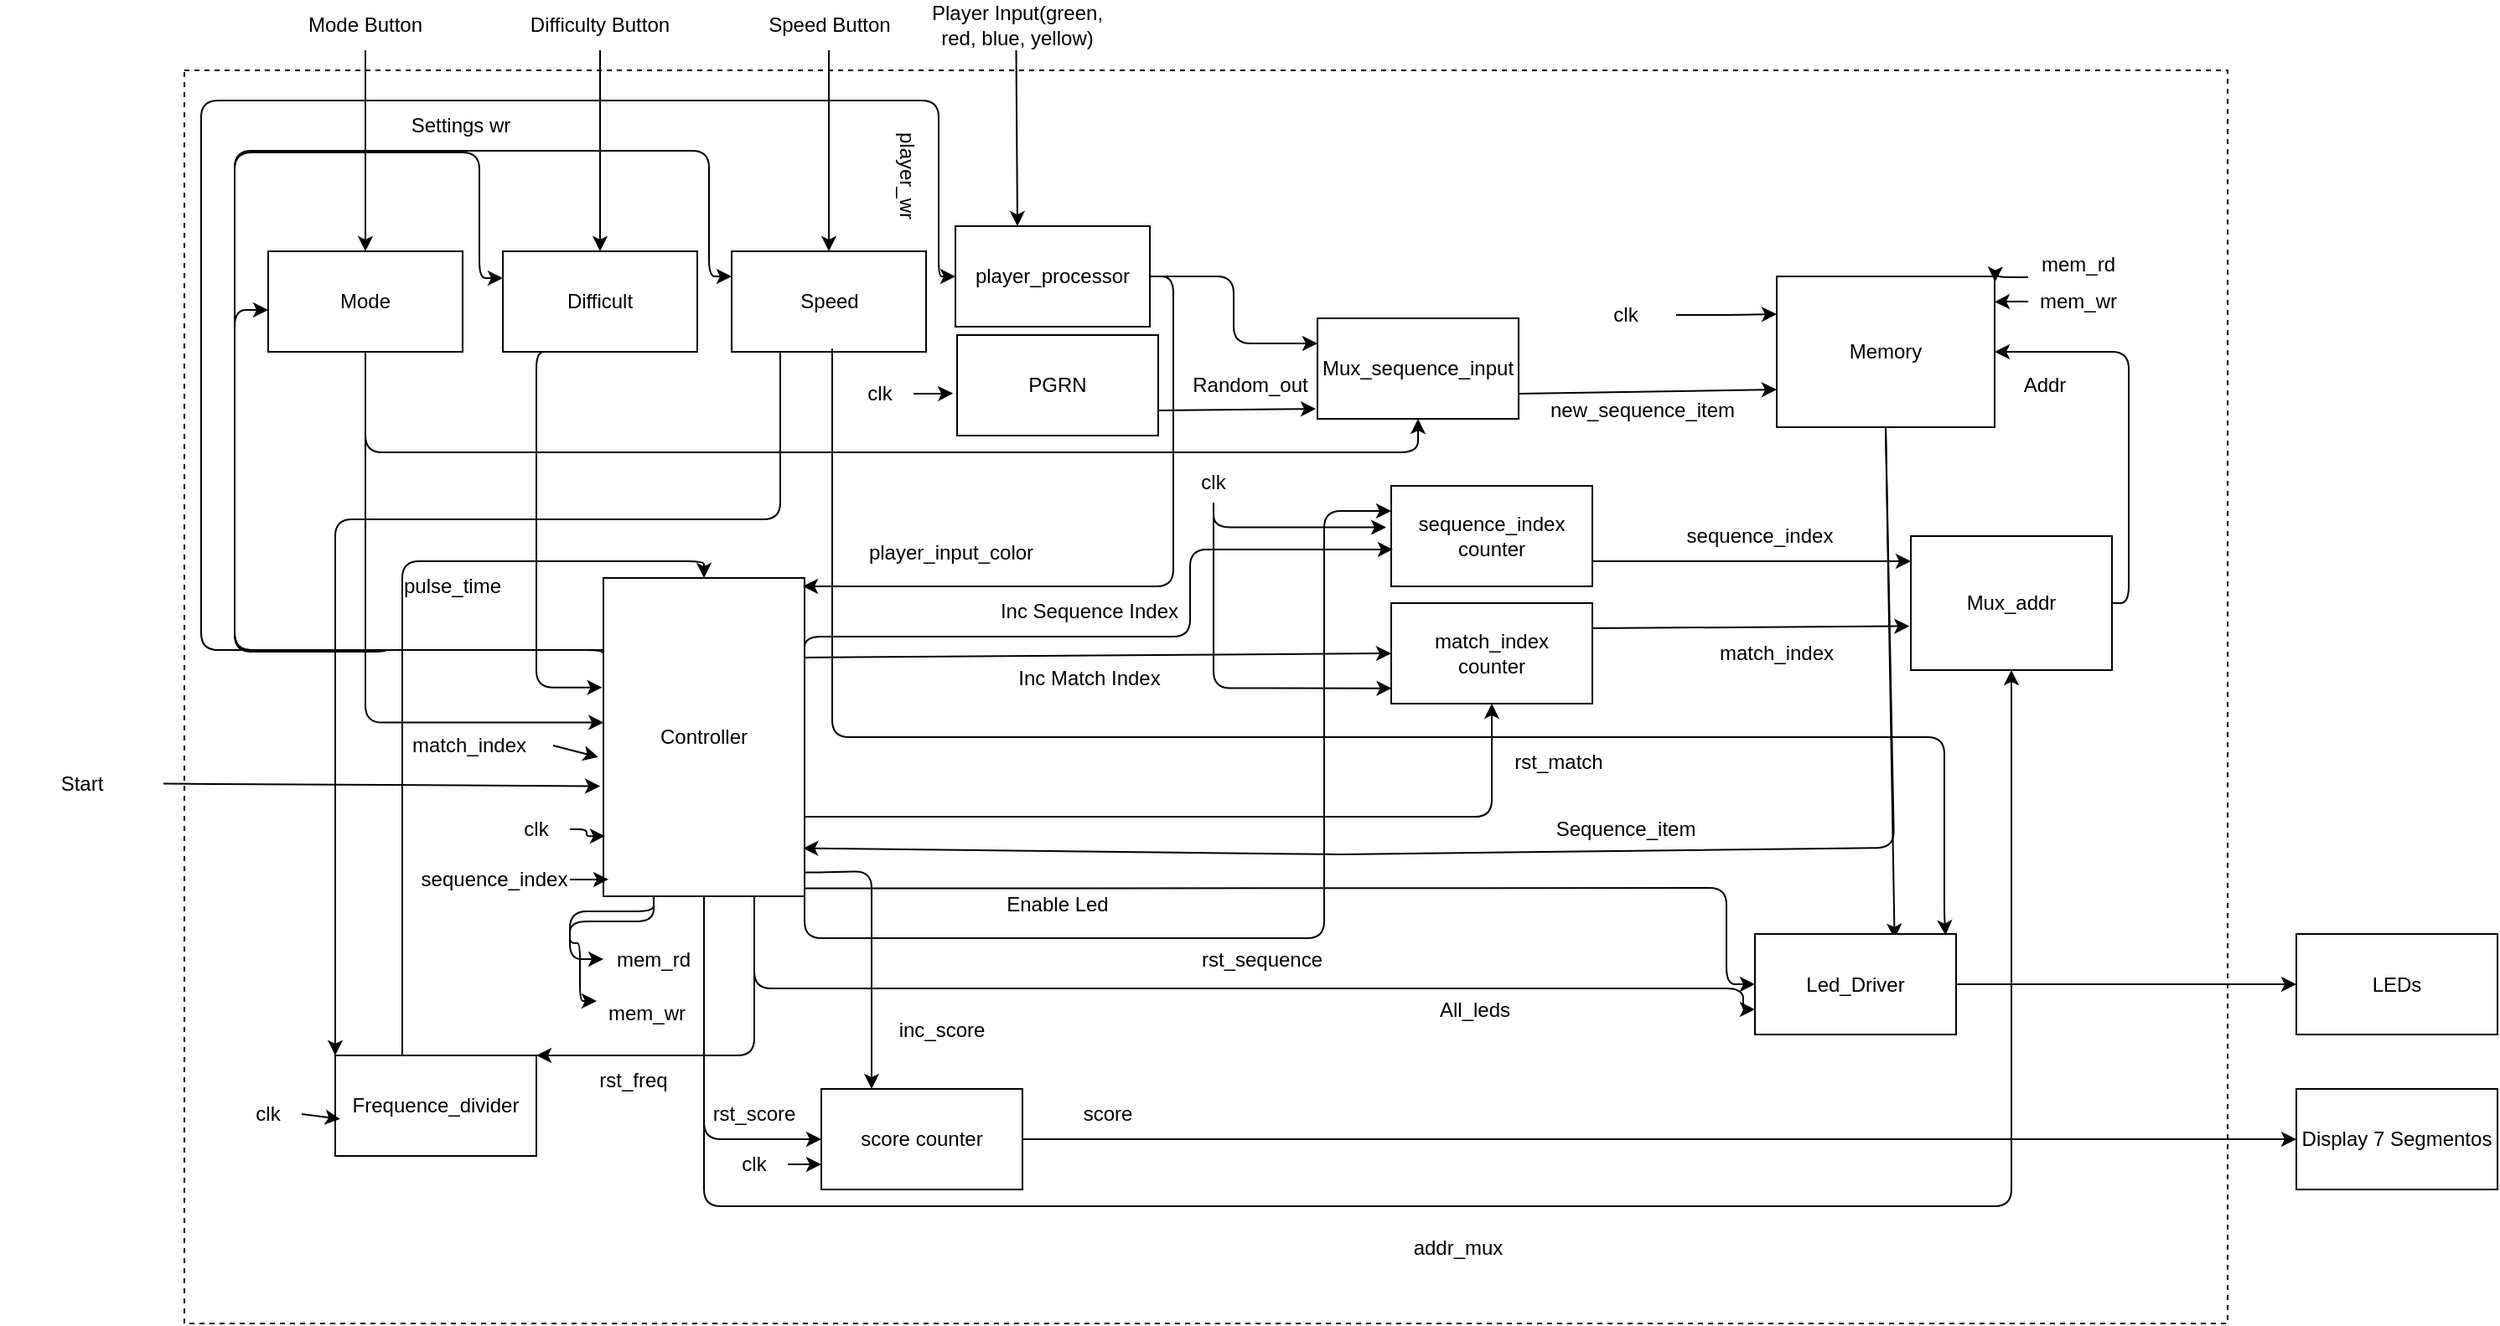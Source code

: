 <mxfile>
    <diagram id="1YeAkvaOezaJm31vY79s" name="Page-1">
        <mxGraphModel dx="2439" dy="1821" grid="1" gridSize="10" guides="1" tooltips="1" connect="1" arrows="1" fold="1" page="1" pageScale="1" pageWidth="827" pageHeight="1169" math="0" shadow="0">
            <root>
                <mxCell id="0"/>
                <mxCell id="1" parent="0"/>
                <mxCell id="105" value="" style="whiteSpace=wrap;html=1;dashed=1;" parent="1" vertex="1">
                    <mxGeometry x="-230" y="-68" width="1219" height="748" as="geometry"/>
                </mxCell>
                <mxCell id="2" value="PGRN" style="whiteSpace=wrap;html=1;" parent="1" vertex="1">
                    <mxGeometry x="231" y="90" width="120" height="60" as="geometry"/>
                </mxCell>
                <mxCell id="90" style="edgeStyle=orthogonalEdgeStyle;html=1;exitX=0.25;exitY=1;exitDx=0;exitDy=0;entryX=0;entryY=0.25;entryDx=0;entryDy=0;" parent="1" source="3" target="88" edge="1">
                    <mxGeometry relative="1" as="geometry">
                        <Array as="points">
                            <mxPoint x="50" y="440"/>
                            <mxPoint y="440"/>
                            <mxPoint y="453"/>
                            <mxPoint x="6" y="453"/>
                            <mxPoint x="6" y="488"/>
                        </Array>
                    </mxGeometry>
                </mxCell>
                <mxCell id="91" style="edgeStyle=orthogonalEdgeStyle;html=1;exitX=0.25;exitY=1;exitDx=0;exitDy=0;entryX=0;entryY=0.5;entryDx=0;entryDy=0;" parent="1" target="89" edge="1">
                    <mxGeometry relative="1" as="geometry">
                        <mxPoint x="40" y="420" as="sourcePoint"/>
                        <mxPoint x="30.0" y="447.5" as="targetPoint"/>
                        <Array as="points">
                            <mxPoint x="50" y="420"/>
                            <mxPoint x="50" y="434"/>
                            <mxPoint y="434"/>
                            <mxPoint y="463"/>
                        </Array>
                    </mxGeometry>
                </mxCell>
                <mxCell id="156" style="edgeStyle=orthogonalEdgeStyle;html=1;exitX=0.973;exitY=0.975;exitDx=0;exitDy=0;entryX=0;entryY=0.5;entryDx=0;entryDy=0;exitPerimeter=0;" parent="1" source="3" target="67" edge="1">
                    <mxGeometry relative="1" as="geometry">
                        <Array as="points">
                            <mxPoint x="140" y="420"/>
                            <mxPoint x="690" y="420"/>
                            <mxPoint x="690" y="477"/>
                        </Array>
                    </mxGeometry>
                </mxCell>
                <mxCell id="171" style="edgeStyle=orthogonalEdgeStyle;html=1;exitX=1;exitY=0.25;exitDx=0;exitDy=0;entryX=0;entryY=0.5;entryDx=0;entryDy=0;" parent="1" source="3" target="122" edge="1">
                    <mxGeometry relative="1" as="geometry">
                        <mxPoint x="-330" y="-30" as="targetPoint"/>
                        <Array as="points">
                            <mxPoint x="140" y="278"/>
                            <mxPoint x="-220" y="278"/>
                            <mxPoint x="-220" y="-50"/>
                            <mxPoint x="220" y="-50"/>
                            <mxPoint x="220" y="55"/>
                        </Array>
                    </mxGeometry>
                </mxCell>
                <mxCell id="191" style="edgeStyle=none;html=1;exitX=1;exitY=0.25;exitDx=0;exitDy=0;entryX=0;entryY=0.5;entryDx=0;entryDy=0;" parent="1" source="3" target="185" edge="1">
                    <mxGeometry relative="1" as="geometry"/>
                </mxCell>
                <mxCell id="206" style="edgeStyle=orthogonalEdgeStyle;html=1;exitX=1;exitY=0.75;exitDx=0;exitDy=0;entryX=0.5;entryY=1;entryDx=0;entryDy=0;" parent="1" source="3" target="185" edge="1">
                    <mxGeometry relative="1" as="geometry"/>
                </mxCell>
                <mxCell id="208" style="edgeStyle=orthogonalEdgeStyle;html=1;exitX=1;exitY=1;exitDx=0;exitDy=0;entryX=0;entryY=0.25;entryDx=0;entryDy=0;" parent="1" source="3" target="186" edge="1">
                    <mxGeometry relative="1" as="geometry">
                        <Array as="points">
                            <mxPoint x="140" y="450"/>
                            <mxPoint x="450" y="450"/>
                            <mxPoint x="450" y="195"/>
                        </Array>
                    </mxGeometry>
                </mxCell>
                <mxCell id="224" style="edgeStyle=orthogonalEdgeStyle;html=1;exitX=0.5;exitY=1;exitDx=0;exitDy=0;entryX=0.5;entryY=1;entryDx=0;entryDy=0;" parent="1" source="3" target="218" edge="1">
                    <mxGeometry relative="1" as="geometry">
                        <Array as="points">
                            <mxPoint x="80" y="610"/>
                            <mxPoint x="860" y="610"/>
                        </Array>
                    </mxGeometry>
                </mxCell>
                <mxCell id="228" style="edgeStyle=orthogonalEdgeStyle;html=1;exitX=0.5;exitY=1;exitDx=0;exitDy=0;entryX=0;entryY=0.5;entryDx=0;entryDy=0;" parent="1" source="3" target="226" edge="1">
                    <mxGeometry relative="1" as="geometry"/>
                </mxCell>
                <mxCell id="240" style="edgeStyle=orthogonalEdgeStyle;html=1;exitX=0.75;exitY=1;exitDx=0;exitDy=0;entryX=1;entryY=0;entryDx=0;entryDy=0;" edge="1" parent="1" source="3" target="236">
                    <mxGeometry relative="1" as="geometry">
                        <Array as="points">
                            <mxPoint x="110" y="520"/>
                        </Array>
                    </mxGeometry>
                </mxCell>
                <mxCell id="3" value="Controller" style="whiteSpace=wrap;html=1;" parent="1" vertex="1">
                    <mxGeometry x="20" y="235" width="120" height="190" as="geometry"/>
                </mxCell>
                <mxCell id="184" style="edgeStyle=none;html=1;exitX=0.5;exitY=1;exitDx=0;exitDy=0;entryX=0.837;entryY=0.693;entryDx=0;entryDy=0;entryPerimeter=0;" parent="1" source="4" target="105" edge="1">
                    <mxGeometry relative="1" as="geometry">
                        <mxPoint x="785.28" y="339.64" as="targetPoint"/>
                    </mxGeometry>
                </mxCell>
                <mxCell id="234" style="edgeStyle=none;html=1;exitX=0.5;exitY=1;exitDx=0;exitDy=0;entryX=0.993;entryY=0.849;entryDx=0;entryDy=0;entryPerimeter=0;" edge="1" parent="1" source="4" target="3">
                    <mxGeometry relative="1" as="geometry">
                        <Array as="points">
                            <mxPoint x="790" y="396"/>
                            <mxPoint x="460" y="400"/>
                        </Array>
                    </mxGeometry>
                </mxCell>
                <mxCell id="4" value="Memory" style="whiteSpace=wrap;html=1;" parent="1" vertex="1">
                    <mxGeometry x="720" y="55" width="130" height="90" as="geometry"/>
                </mxCell>
                <mxCell id="168" style="edgeStyle=none;html=1;exitX=0.5;exitY=1;exitDx=0;exitDy=0;entryX=0.5;entryY=0;entryDx=0;entryDy=0;" parent="1" source="17" target="165" edge="1">
                    <mxGeometry relative="1" as="geometry"/>
                </mxCell>
                <mxCell id="17" value="Speed Button" style="text;strokeColor=none;align=center;fillColor=none;html=1;verticalAlign=middle;whiteSpace=wrap;rounded=0;" parent="1" vertex="1">
                    <mxGeometry x="104.5" y="-110" width="100" height="30" as="geometry"/>
                </mxCell>
                <mxCell id="169" style="edgeStyle=none;html=1;exitX=0.5;exitY=1;exitDx=0;exitDy=0;entryX=0.5;entryY=0;entryDx=0;entryDy=0;" parent="1" source="18" target="166" edge="1">
                    <mxGeometry relative="1" as="geometry"/>
                </mxCell>
                <mxCell id="18" value="Difficulty Button" style="text;strokeColor=none;align=center;fillColor=none;html=1;verticalAlign=middle;whiteSpace=wrap;rounded=0;" parent="1" vertex="1">
                    <mxGeometry x="-32" y="-110" width="100" height="30" as="geometry"/>
                </mxCell>
                <mxCell id="170" style="edgeStyle=none;html=1;exitX=0.5;exitY=1;exitDx=0;exitDy=0;entryX=0.5;entryY=0;entryDx=0;entryDy=0;" parent="1" source="19" target="167" edge="1">
                    <mxGeometry relative="1" as="geometry"/>
                </mxCell>
                <mxCell id="19" value="Mode Button" style="text;strokeColor=none;align=center;fillColor=none;html=1;verticalAlign=middle;whiteSpace=wrap;rounded=0;" parent="1" vertex="1">
                    <mxGeometry x="-172" y="-110" width="100" height="30" as="geometry"/>
                </mxCell>
                <mxCell id="20" value="Start" style="text;strokeColor=none;align=center;fillColor=none;html=1;verticalAlign=middle;whiteSpace=wrap;rounded=0;" parent="1" vertex="1">
                    <mxGeometry x="-340" y="342.5" width="97.5" height="30" as="geometry"/>
                </mxCell>
                <mxCell id="160" style="edgeStyle=none;html=1;exitX=0.5;exitY=1;exitDx=0;exitDy=0;entryX=0.319;entryY=0;entryDx=0;entryDy=0;entryPerimeter=0;" parent="1" source="21" target="122" edge="1">
                    <mxGeometry relative="1" as="geometry"/>
                </mxCell>
                <mxCell id="21" value="Player Input(green, red, blue, yellow)" style="text;strokeColor=none;align=center;fillColor=none;html=1;verticalAlign=middle;whiteSpace=wrap;rounded=0;" parent="1" vertex="1">
                    <mxGeometry x="212.5" y="-110" width="107.5" height="30" as="geometry"/>
                </mxCell>
                <mxCell id="36" value="Random_out" style="text;strokeColor=none;align=center;fillColor=none;html=1;verticalAlign=middle;whiteSpace=wrap;rounded=0;" parent="1" vertex="1">
                    <mxGeometry x="366" y="105" width="80" height="30" as="geometry"/>
                </mxCell>
                <mxCell id="37" value="new_sequence_item" style="text;strokeColor=none;align=center;fillColor=none;html=1;verticalAlign=middle;whiteSpace=wrap;rounded=0;" parent="1" vertex="1">
                    <mxGeometry x="600" y="120" width="80" height="30" as="geometry"/>
                </mxCell>
                <mxCell id="161" style="edgeStyle=none;html=1;exitX=1;exitY=0.75;exitDx=0;exitDy=0;entryX=0;entryY=0.75;entryDx=0;entryDy=0;" parent="1" source="40" target="4" edge="1">
                    <mxGeometry relative="1" as="geometry"/>
                </mxCell>
                <mxCell id="40" value="Mux_sequence_input" style="whiteSpace=wrap;html=1;" parent="1" vertex="1">
                    <mxGeometry x="446" y="80" width="120" height="60" as="geometry"/>
                </mxCell>
                <mxCell id="112" style="edgeStyle=orthogonalEdgeStyle;html=1;exitX=1;exitY=0.5;exitDx=0;exitDy=0;entryX=0;entryY=0.5;entryDx=0;entryDy=0;" parent="1" source="67" target="111" edge="1">
                    <mxGeometry relative="1" as="geometry"/>
                </mxCell>
                <mxCell id="67" value="Led_Driver" style="whiteSpace=wrap;html=1;" parent="1" vertex="1">
                    <mxGeometry x="707" y="447.5" width="120" height="60" as="geometry"/>
                </mxCell>
                <mxCell id="70" value="inc_score" style="text;strokeColor=none;align=center;fillColor=none;html=1;verticalAlign=middle;whiteSpace=wrap;rounded=0;" parent="1" vertex="1">
                    <mxGeometry x="192" y="490" width="60" height="30" as="geometry"/>
                </mxCell>
                <mxCell id="84" value="mem_rd" style="text;strokeColor=none;align=center;fillColor=none;html=1;verticalAlign=middle;whiteSpace=wrap;rounded=0;" parent="1" vertex="1">
                    <mxGeometry x="870" y="33" width="60" height="30" as="geometry"/>
                </mxCell>
                <mxCell id="85" value="mem_wr" style="text;strokeColor=none;align=center;fillColor=none;html=1;verticalAlign=middle;whiteSpace=wrap;rounded=0;" parent="1" vertex="1">
                    <mxGeometry x="870" y="55" width="60" height="30" as="geometry"/>
                </mxCell>
                <mxCell id="88" value="mem_wr" style="text;strokeColor=none;align=center;fillColor=none;html=1;verticalAlign=middle;whiteSpace=wrap;rounded=0;" parent="1" vertex="1">
                    <mxGeometry x="16" y="480" width="60" height="30" as="geometry"/>
                </mxCell>
                <mxCell id="89" value="mem_rd" style="text;strokeColor=none;align=center;fillColor=none;html=1;verticalAlign=middle;whiteSpace=wrap;rounded=0;" parent="1" vertex="1">
                    <mxGeometry x="20" y="447.5" width="60" height="30" as="geometry"/>
                </mxCell>
                <mxCell id="94" value="match_index" style="text;strokeColor=none;align=center;fillColor=none;html=1;verticalAlign=middle;whiteSpace=wrap;rounded=0;rotation=0;" parent="1" vertex="1">
                    <mxGeometry x="670" y="265" width="100" height="30" as="geometry"/>
                </mxCell>
                <mxCell id="96" value="sequence_index" style="text;strokeColor=none;align=center;fillColor=none;html=1;verticalAlign=middle;whiteSpace=wrap;rounded=0;rotation=0;" parent="1" vertex="1">
                    <mxGeometry x="640" y="195" width="140" height="30" as="geometry"/>
                </mxCell>
                <mxCell id="108" value="Display 7 Segmentos" style="whiteSpace=wrap;html=1;" parent="1" vertex="1">
                    <mxGeometry x="1030" y="540" width="120" height="60" as="geometry"/>
                </mxCell>
                <mxCell id="111" value="LEDs" style="whiteSpace=wrap;html=1;" parent="1" vertex="1">
                    <mxGeometry x="1030" y="447.5" width="120" height="60" as="geometry"/>
                </mxCell>
                <mxCell id="116" style="edgeStyle=orthogonalEdgeStyle;html=1;exitX=1;exitY=0.5;exitDx=0;exitDy=0;entryX=0;entryY=0.25;entryDx=0;entryDy=0;" parent="1" source="115" target="4" edge="1">
                    <mxGeometry relative="1" as="geometry"/>
                </mxCell>
                <mxCell id="115" value="clk" style="text;strokeColor=none;align=center;fillColor=none;html=1;verticalAlign=middle;whiteSpace=wrap;rounded=0;" parent="1" vertex="1">
                    <mxGeometry x="600" y="63" width="60" height="30" as="geometry"/>
                </mxCell>
                <mxCell id="118" style="edgeStyle=orthogonalEdgeStyle;html=1;exitX=1;exitY=0.5;exitDx=0;exitDy=0;entryX=-0.02;entryY=0.58;entryDx=0;entryDy=0;entryPerimeter=0;" parent="1" source="117" target="2" edge="1">
                    <mxGeometry relative="1" as="geometry"/>
                </mxCell>
                <mxCell id="117" value="clk" style="text;strokeColor=none;align=center;fillColor=none;html=1;verticalAlign=middle;whiteSpace=wrap;rounded=0;" parent="1" vertex="1">
                    <mxGeometry x="165" y="110" width="40" height="30" as="geometry"/>
                </mxCell>
                <mxCell id="119" value="clk" style="text;strokeColor=none;align=center;fillColor=none;html=1;verticalAlign=middle;whiteSpace=wrap;rounded=0;" parent="1" vertex="1">
                    <mxGeometry x="-40" y="370" width="40" height="30" as="geometry"/>
                </mxCell>
                <mxCell id="163" style="edgeStyle=orthogonalEdgeStyle;html=1;exitX=1;exitY=0.5;exitDx=0;exitDy=0;entryX=0;entryY=0.25;entryDx=0;entryDy=0;" parent="1" source="122" target="40" edge="1">
                    <mxGeometry relative="1" as="geometry"/>
                </mxCell>
                <mxCell id="164" style="edgeStyle=orthogonalEdgeStyle;html=1;exitX=1;exitY=0.5;exitDx=0;exitDy=0;" parent="1" source="122" edge="1">
                    <mxGeometry relative="1" as="geometry">
                        <mxPoint x="139" y="240" as="targetPoint"/>
                        <Array as="points">
                            <mxPoint x="360" y="55"/>
                            <mxPoint x="360" y="240"/>
                            <mxPoint x="139" y="240"/>
                        </Array>
                    </mxGeometry>
                </mxCell>
                <mxCell id="122" value="&lt;span style=&quot;color: rgb(0, 0, 0);&quot;&gt;player_processor&lt;/span&gt;" style="whiteSpace=wrap;html=1;" parent="1" vertex="1">
                    <mxGeometry x="230" y="25" width="116" height="60" as="geometry"/>
                </mxCell>
                <mxCell id="139" style="edgeStyle=orthogonalEdgeStyle;html=1;exitX=0;exitY=0.75;exitDx=0;exitDy=0;entryX=1.002;entryY=0.036;entryDx=0;entryDy=0;entryPerimeter=0;" parent="1" source="84" target="4" edge="1">
                    <mxGeometry relative="1" as="geometry"/>
                </mxCell>
                <mxCell id="140" style="edgeStyle=orthogonalEdgeStyle;html=1;exitX=0;exitY=0.5;exitDx=0;exitDy=0;entryX=1;entryY=0.169;entryDx=0;entryDy=0;entryPerimeter=0;" parent="1" source="85" target="4" edge="1">
                    <mxGeometry relative="1" as="geometry"/>
                </mxCell>
                <mxCell id="144" style="edgeStyle=orthogonalEdgeStyle;html=1;entryX=0.25;entryY=0;entryDx=0;entryDy=0;exitX=1.002;exitY=0.925;exitDx=0;exitDy=0;exitPerimeter=0;" parent="1" source="3" target="226" edge="1">
                    <mxGeometry relative="1" as="geometry">
                        <mxPoint x="143" y="410" as="sourcePoint"/>
                        <Array as="points">
                            <mxPoint x="143" y="411"/>
                            <mxPoint x="180" y="410"/>
                        </Array>
                    </mxGeometry>
                </mxCell>
                <mxCell id="146" style="edgeStyle=orthogonalEdgeStyle;html=1;exitX=1;exitY=0.5;exitDx=0;exitDy=0;entryX=0.008;entryY=0.811;entryDx=0;entryDy=0;entryPerimeter=0;" parent="1" source="119" target="3" edge="1">
                    <mxGeometry relative="1" as="geometry"/>
                </mxCell>
                <mxCell id="152" value="player_input_color" style="text;strokeColor=none;align=center;fillColor=none;html=1;verticalAlign=middle;whiteSpace=wrap;rounded=0;" parent="1" vertex="1">
                    <mxGeometry x="190" y="205" width="75" height="30" as="geometry"/>
                </mxCell>
                <mxCell id="157" value="Enable Led" style="text;strokeColor=none;align=center;fillColor=none;html=1;verticalAlign=middle;whiteSpace=wrap;rounded=0;" parent="1" vertex="1">
                    <mxGeometry x="256" y="415" width="70" height="30" as="geometry"/>
                </mxCell>
                <mxCell id="162" style="edgeStyle=none;html=1;exitX=1;exitY=0.75;exitDx=0;exitDy=0;entryX=-0.008;entryY=0.9;entryDx=0;entryDy=0;entryPerimeter=0;" parent="1" source="2" target="40" edge="1">
                    <mxGeometry relative="1" as="geometry"/>
                </mxCell>
                <mxCell id="165" value="&lt;span style=&quot;color: rgb(0, 0, 0);&quot;&gt;Speed&lt;/span&gt;" style="whiteSpace=wrap;html=1;" parent="1" vertex="1">
                    <mxGeometry x="96.5" y="40" width="116" height="60" as="geometry"/>
                </mxCell>
                <mxCell id="166" value="&lt;span style=&quot;color: rgb(0, 0, 0);&quot;&gt;Difficult&lt;/span&gt;" style="whiteSpace=wrap;html=1;" parent="1" vertex="1">
                    <mxGeometry x="-40" y="40" width="116" height="60" as="geometry"/>
                </mxCell>
                <mxCell id="180" style="edgeStyle=orthogonalEdgeStyle;html=1;exitX=0.5;exitY=1;exitDx=0;exitDy=0;entryX=0.5;entryY=1;entryDx=0;entryDy=0;" parent="1" source="167" target="40" edge="1">
                    <mxGeometry relative="1" as="geometry">
                        <Array as="points">
                            <mxPoint x="-122" y="160"/>
                            <mxPoint x="506" y="160"/>
                        </Array>
                    </mxGeometry>
                </mxCell>
                <mxCell id="167" value="&lt;span style=&quot;color: rgb(0, 0, 0);&quot;&gt;Mode&lt;/span&gt;" style="whiteSpace=wrap;html=1;" parent="1" vertex="1">
                    <mxGeometry x="-180" y="40" width="116" height="60" as="geometry"/>
                </mxCell>
                <mxCell id="172" style="edgeStyle=orthogonalEdgeStyle;html=1;entryX=0;entryY=0.25;entryDx=0;entryDy=0;" parent="1" target="165" edge="1">
                    <mxGeometry relative="1" as="geometry">
                        <mxPoint x="99.5" y="55" as="targetPoint"/>
                        <mxPoint x="20" y="278" as="sourcePoint"/>
                        <Array as="points">
                            <mxPoint x="20" y="277"/>
                            <mxPoint x="20" y="278"/>
                            <mxPoint x="-200" y="278"/>
                            <mxPoint x="-200" y="-20"/>
                            <mxPoint x="83" y="-20"/>
                            <mxPoint x="83" y="55"/>
                        </Array>
                    </mxGeometry>
                </mxCell>
                <mxCell id="173" style="edgeStyle=orthogonalEdgeStyle;html=1;exitX=-0.033;exitY=0.305;exitDx=0;exitDy=0;exitPerimeter=0;entryX=0;entryY=0.25;entryDx=0;entryDy=0;" parent="1" edge="1">
                    <mxGeometry relative="1" as="geometry">
                        <mxPoint x="-40" y="56" as="targetPoint"/>
                        <mxPoint x="-109.96" y="277.95" as="sourcePoint"/>
                        <Array as="points">
                            <mxPoint x="-110" y="279"/>
                            <mxPoint x="-200" y="279"/>
                            <mxPoint x="-200" y="-19"/>
                            <mxPoint x="-54" y="-19"/>
                            <mxPoint x="-54" y="56"/>
                        </Array>
                    </mxGeometry>
                </mxCell>
                <mxCell id="174" style="edgeStyle=orthogonalEdgeStyle;html=1;exitX=0;exitY=0.25;exitDx=0;exitDy=0;entryX=0;entryY=0.25;entryDx=0;entryDy=0;" parent="1" source="3" edge="1">
                    <mxGeometry relative="1" as="geometry">
                        <mxPoint x="-180" y="75" as="targetPoint"/>
                        <mxPoint x="-249.96" y="296.95" as="sourcePoint"/>
                        <Array as="points">
                            <mxPoint x="-200" y="278"/>
                            <mxPoint x="-200" y="75"/>
                        </Array>
                    </mxGeometry>
                </mxCell>
                <mxCell id="175" value="Settings wr" style="text;strokeColor=none;align=center;fillColor=none;html=1;verticalAlign=middle;whiteSpace=wrap;rounded=0;" parent="1" vertex="1">
                    <mxGeometry x="-110" y="-50" width="90" height="30" as="geometry"/>
                </mxCell>
                <mxCell id="176" style="edgeStyle=orthogonalEdgeStyle;html=1;exitX=0.5;exitY=1;exitDx=0;exitDy=0;entryX=0.001;entryY=0.454;entryDx=0;entryDy=0;entryPerimeter=0;" parent="1" source="167" target="3" edge="1">
                    <mxGeometry relative="1" as="geometry"/>
                </mxCell>
                <mxCell id="177" style="edgeStyle=orthogonalEdgeStyle;html=1;exitX=0.25;exitY=1;exitDx=0;exitDy=0;entryX=-0.006;entryY=0.344;entryDx=0;entryDy=0;entryPerimeter=0;" parent="1" source="166" target="3" edge="1">
                    <mxGeometry relative="1" as="geometry">
                        <Array as="points">
                            <mxPoint x="-20" y="100"/>
                            <mxPoint x="-20" y="300"/>
                        </Array>
                    </mxGeometry>
                </mxCell>
                <mxCell id="178" style="edgeStyle=orthogonalEdgeStyle;html=1;exitX=0.25;exitY=1;exitDx=0;exitDy=0;entryX=0;entryY=0;entryDx=0;entryDy=0;" parent="1" source="165" target="236" edge="1">
                    <mxGeometry relative="1" as="geometry">
                        <Array as="points">
                            <mxPoint x="126" y="200"/>
                            <mxPoint x="-140" y="200"/>
                        </Array>
                    </mxGeometry>
                </mxCell>
                <mxCell id="179" style="edgeStyle=none;html=1;entryX=-0.016;entryY=0.654;entryDx=0;entryDy=0;entryPerimeter=0;" parent="1" source="20" target="3" edge="1">
                    <mxGeometry relative="1" as="geometry"/>
                </mxCell>
                <mxCell id="181" style="edgeStyle=orthogonalEdgeStyle;html=1;exitX=0.5;exitY=1;exitDx=0;exitDy=0;entryX=0.931;entryY=0.046;entryDx=0;entryDy=0;entryPerimeter=0;" parent="1" edge="1">
                    <mxGeometry relative="1" as="geometry">
                        <mxPoint x="156.5" y="98" as="sourcePoint"/>
                        <mxPoint x="820.72" y="448.26" as="targetPoint"/>
                        <Array as="points">
                            <mxPoint x="156" y="330"/>
                            <mxPoint x="820" y="330"/>
                            <mxPoint x="820" y="436"/>
                            <mxPoint x="821" y="436"/>
                        </Array>
                    </mxGeometry>
                </mxCell>
                <mxCell id="188" style="edgeStyle=none;html=1;exitX=1;exitY=0.25;exitDx=0;exitDy=0;entryX=-0.007;entryY=0.672;entryDx=0;entryDy=0;entryPerimeter=0;" parent="1" source="185" target="218" edge="1">
                    <mxGeometry relative="1" as="geometry">
                        <Array as="points"/>
                    </mxGeometry>
                </mxCell>
                <mxCell id="185" value="match_index&lt;div&gt;counter&lt;/div&gt;" style="whiteSpace=wrap;html=1;" parent="1" vertex="1">
                    <mxGeometry x="490" y="250" width="120" height="60" as="geometry"/>
                </mxCell>
                <mxCell id="187" style="edgeStyle=none;html=1;exitX=1;exitY=0.75;exitDx=0;exitDy=0;" parent="1" source="186" edge="1">
                    <mxGeometry relative="1" as="geometry">
                        <mxPoint x="800" y="225" as="targetPoint"/>
                    </mxGeometry>
                </mxCell>
                <mxCell id="186" value="sequence_index&lt;div&gt;counter&lt;/div&gt;" style="whiteSpace=wrap;html=1;" parent="1" vertex="1">
                    <mxGeometry x="490" y="180" width="120" height="60" as="geometry"/>
                </mxCell>
                <mxCell id="190" style="edgeStyle=orthogonalEdgeStyle;html=1;exitX=1;exitY=0.25;exitDx=0;exitDy=0;entryX=0.008;entryY=0.633;entryDx=0;entryDy=0;entryPerimeter=0;" parent="1" source="3" target="186" edge="1">
                    <mxGeometry relative="1" as="geometry">
                        <Array as="points">
                            <mxPoint x="140" y="270"/>
                            <mxPoint x="370" y="270"/>
                            <mxPoint x="370" y="218"/>
                        </Array>
                    </mxGeometry>
                </mxCell>
                <mxCell id="192" value="Inc Match Index" style="text;strokeColor=none;align=center;fillColor=none;html=1;verticalAlign=middle;whiteSpace=wrap;rounded=0;" parent="1" vertex="1">
                    <mxGeometry x="265" y="280" width="90" height="30" as="geometry"/>
                </mxCell>
                <mxCell id="195" value="Inc Sequence Index" style="text;strokeColor=none;align=center;fillColor=none;html=1;verticalAlign=middle;whiteSpace=wrap;rounded=0;" parent="1" vertex="1">
                    <mxGeometry x="252" y="240" width="116" height="30" as="geometry"/>
                </mxCell>
                <mxCell id="196" value="clk" style="text;strokeColor=none;align=center;fillColor=none;html=1;verticalAlign=middle;whiteSpace=wrap;rounded=0;" parent="1" vertex="1">
                    <mxGeometry x="354" y="165" width="60" height="25" as="geometry"/>
                </mxCell>
                <mxCell id="199" value="rst_match" style="text;strokeColor=none;align=center;fillColor=none;html=1;verticalAlign=middle;whiteSpace=wrap;rounded=0;" parent="1" vertex="1">
                    <mxGeometry x="560" y="330" width="60" height="30" as="geometry"/>
                </mxCell>
                <mxCell id="201" style="edgeStyle=orthogonalEdgeStyle;html=1;entryX=0.002;entryY=0.847;entryDx=0;entryDy=0;entryPerimeter=0;exitX=0.5;exitY=1;exitDx=0;exitDy=0;" parent="1" source="196" target="185" edge="1">
                    <mxGeometry relative="1" as="geometry"/>
                </mxCell>
                <mxCell id="202" style="edgeStyle=orthogonalEdgeStyle;html=1;exitX=0.5;exitY=1;exitDx=0;exitDy=0;entryX=-0.025;entryY=0.413;entryDx=0;entryDy=0;entryPerimeter=0;" parent="1" source="196" target="186" edge="1">
                    <mxGeometry relative="1" as="geometry"/>
                </mxCell>
                <mxCell id="204" value="rst_sequence" style="text;strokeColor=none;align=center;fillColor=none;html=1;verticalAlign=middle;whiteSpace=wrap;rounded=0;" parent="1" vertex="1">
                    <mxGeometry x="376" y="445" width="74" height="35" as="geometry"/>
                </mxCell>
                <mxCell id="210" style="edgeStyle=none;html=1;exitX=1;exitY=0.5;exitDx=0;exitDy=0;entryX=-0.025;entryY=0.563;entryDx=0;entryDy=0;entryPerimeter=0;" parent="1" source="209" target="3" edge="1">
                    <mxGeometry relative="1" as="geometry"/>
                </mxCell>
                <mxCell id="209" value="match_index" style="text;strokeColor=none;align=center;fillColor=none;html=1;verticalAlign=middle;whiteSpace=wrap;rounded=0;rotation=0;" parent="1" vertex="1">
                    <mxGeometry x="-110" y="320" width="100" height="30" as="geometry"/>
                </mxCell>
                <mxCell id="211" value="sequence_index" style="text;strokeColor=none;align=center;fillColor=none;html=1;verticalAlign=middle;whiteSpace=wrap;rounded=0;rotation=0;" parent="1" vertex="1">
                    <mxGeometry x="-90" y="400" width="90" height="30" as="geometry"/>
                </mxCell>
                <mxCell id="212" style="edgeStyle=none;html=1;exitX=1;exitY=0.5;exitDx=0;exitDy=0;entryX=0.025;entryY=0.947;entryDx=0;entryDy=0;entryPerimeter=0;" parent="1" source="211" target="3" edge="1">
                    <mxGeometry relative="1" as="geometry"/>
                </mxCell>
                <mxCell id="215" value="player_wr" style="text;strokeColor=none;align=center;fillColor=none;html=1;verticalAlign=middle;whiteSpace=wrap;rounded=0;rotation=90;" parent="1" vertex="1">
                    <mxGeometry x="171" y="-20" width="60" height="30" as="geometry"/>
                </mxCell>
                <mxCell id="216" style="edgeStyle=orthogonalEdgeStyle;html=1;exitX=0.75;exitY=1;exitDx=0;exitDy=0;entryX=0;entryY=0.75;entryDx=0;entryDy=0;" parent="1" source="3" target="67" edge="1">
                    <mxGeometry relative="1" as="geometry">
                        <mxPoint x="700" y="497" as="targetPoint"/>
                        <Array as="points">
                            <mxPoint x="110" y="480"/>
                            <mxPoint x="700" y="480"/>
                            <mxPoint x="700" y="493"/>
                        </Array>
                    </mxGeometry>
                </mxCell>
                <mxCell id="217" value="All_leds" style="text;strokeColor=none;align=center;fillColor=none;html=1;verticalAlign=middle;whiteSpace=wrap;rounded=0;" parent="1" vertex="1">
                    <mxGeometry x="510" y="477.5" width="60" height="30" as="geometry"/>
                </mxCell>
                <mxCell id="220" style="edgeStyle=orthogonalEdgeStyle;html=1;exitX=1;exitY=0.5;exitDx=0;exitDy=0;entryX=1;entryY=0.5;entryDx=0;entryDy=0;" parent="1" source="218" target="4" edge="1">
                    <mxGeometry relative="1" as="geometry"/>
                </mxCell>
                <mxCell id="218" value="Mux_addr" style="whiteSpace=wrap;html=1;" parent="1" vertex="1">
                    <mxGeometry x="800" y="210" width="120" height="80" as="geometry"/>
                </mxCell>
                <mxCell id="221" value="Addr" style="text;strokeColor=none;align=center;fillColor=none;html=1;verticalAlign=middle;whiteSpace=wrap;rounded=0;" parent="1" vertex="1">
                    <mxGeometry x="850" y="105" width="60" height="30" as="geometry"/>
                </mxCell>
                <mxCell id="225" value="addr_mux" style="text;strokeColor=none;align=center;fillColor=none;html=1;verticalAlign=middle;whiteSpace=wrap;rounded=0;" parent="1" vertex="1">
                    <mxGeometry x="500" y="620" width="60" height="30" as="geometry"/>
                </mxCell>
                <mxCell id="227" style="edgeStyle=none;html=1;exitX=1;exitY=0.5;exitDx=0;exitDy=0;entryX=0;entryY=0.5;entryDx=0;entryDy=0;" parent="1" source="226" target="108" edge="1">
                    <mxGeometry relative="1" as="geometry">
                        <mxPoint x="410" y="570" as="targetPoint"/>
                    </mxGeometry>
                </mxCell>
                <mxCell id="226" value="score counter" style="whiteSpace=wrap;html=1;" parent="1" vertex="1">
                    <mxGeometry x="150" y="540" width="120" height="60" as="geometry"/>
                </mxCell>
                <mxCell id="230" value="rst_score" style="text;strokeColor=none;align=center;fillColor=none;html=1;verticalAlign=middle;whiteSpace=wrap;rounded=0;" parent="1" vertex="1">
                    <mxGeometry x="80" y="540" width="60" height="30" as="geometry"/>
                </mxCell>
                <mxCell id="232" style="edgeStyle=none;html=1;exitX=1;exitY=0.5;exitDx=0;exitDy=0;entryX=0;entryY=0.75;entryDx=0;entryDy=0;" parent="1" source="231" target="226" edge="1">
                    <mxGeometry relative="1" as="geometry"/>
                </mxCell>
                <mxCell id="231" value="clk" style="text;strokeColor=none;align=center;fillColor=none;html=1;verticalAlign=middle;whiteSpace=wrap;rounded=0;" parent="1" vertex="1">
                    <mxGeometry x="90" y="570" width="40" height="30" as="geometry"/>
                </mxCell>
                <mxCell id="233" value="score" style="text;strokeColor=none;align=center;fillColor=none;html=1;verticalAlign=middle;whiteSpace=wrap;rounded=0;" parent="1" vertex="1">
                    <mxGeometry x="291" y="540" width="60" height="30" as="geometry"/>
                </mxCell>
                <mxCell id="235" value="Sequence_item" style="text;strokeColor=none;align=center;fillColor=none;html=1;verticalAlign=middle;whiteSpace=wrap;rounded=0;" vertex="1" parent="1">
                    <mxGeometry x="600" y="370" width="60" height="30" as="geometry"/>
                </mxCell>
                <mxCell id="239" style="edgeStyle=orthogonalEdgeStyle;html=1;entryX=0.5;entryY=0;entryDx=0;entryDy=0;" edge="1" parent="1" source="236" target="3">
                    <mxGeometry relative="1" as="geometry">
                        <Array as="points">
                            <mxPoint x="-100" y="225"/>
                            <mxPoint x="80" y="225"/>
                        </Array>
                    </mxGeometry>
                </mxCell>
                <mxCell id="236" value="Frequence_divider" style="whiteSpace=wrap;html=1;" vertex="1" parent="1">
                    <mxGeometry x="-140" y="520" width="120" height="60" as="geometry"/>
                </mxCell>
                <mxCell id="237" value="clk" style="text;strokeColor=none;align=center;fillColor=none;html=1;verticalAlign=middle;whiteSpace=wrap;rounded=0;" vertex="1" parent="1">
                    <mxGeometry x="-200" y="540" width="40" height="30" as="geometry"/>
                </mxCell>
                <mxCell id="238" style="edgeStyle=none;html=1;exitX=1;exitY=0.5;exitDx=0;exitDy=0;entryX=0.025;entryY=0.633;entryDx=0;entryDy=0;entryPerimeter=0;" edge="1" parent="1" source="237" target="236">
                    <mxGeometry relative="1" as="geometry"/>
                </mxCell>
                <mxCell id="241" value="rst_freq" style="text;strokeColor=none;align=center;fillColor=none;html=1;verticalAlign=middle;whiteSpace=wrap;rounded=0;" vertex="1" parent="1">
                    <mxGeometry x="8" y="520" width="60" height="30" as="geometry"/>
                </mxCell>
                <mxCell id="242" value="pulse_time" style="text;strokeColor=none;align=center;fillColor=none;html=1;verticalAlign=middle;whiteSpace=wrap;rounded=0;" vertex="1" parent="1">
                    <mxGeometry x="-100" y="225" width="60" height="30" as="geometry"/>
                </mxCell>
            </root>
        </mxGraphModel>
    </diagram>
</mxfile>
